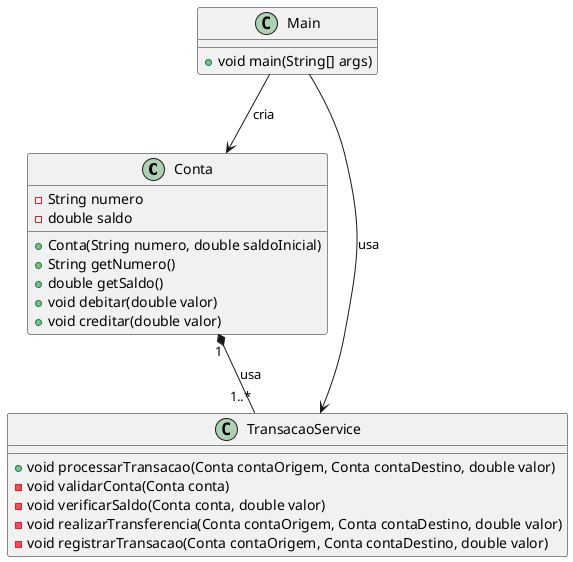 @startuml
'https://plantuml.com/class-diagram

class Conta {
    -String numero
    -double saldo
    +Conta(String numero, double saldoInicial)
    +String getNumero()
    +double getSaldo()
    +void debitar(double valor)
    +void creditar(double valor)
}

class TransacaoService {
    +void processarTransacao(Conta contaOrigem, Conta contaDestino, double valor)
    -void validarConta(Conta conta)
    -void verificarSaldo(Conta conta, double valor)
    -void realizarTransferencia(Conta contaOrigem, Conta contaDestino, double valor)
    -void registrarTransacao(Conta contaOrigem, Conta contaDestino, double valor)
}

Conta "1" *-- "1..*" TransacaoService : usa

class Main {
    +void main(String[] args)
}

Main --> Conta : cria
Main --> TransacaoService : usa




@enduml